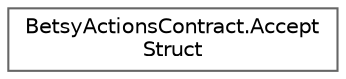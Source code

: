 digraph "Graphical Class Hierarchy"
{
 // LATEX_PDF_SIZE
  bgcolor="transparent";
  edge [fontname=Helvetica,fontsize=10,labelfontname=Helvetica,labelfontsize=10];
  node [fontname=Helvetica,fontsize=10,shape=box,height=0.2,width=0.4];
  rankdir="LR";
  Node0 [id="Node000000",label="BetsyActionsContract.Accept\lStruct",height=0.2,width=0.4,color="grey40", fillcolor="white", style="filled",URL="$struct_betsy_actions_contract_1_1_accept_struct.html",tooltip=" "];
}
